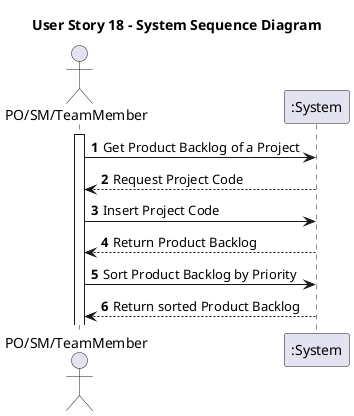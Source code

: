 @startuml
'https://plantuml.com/sequence-diagram

title User Story 18 - System Sequence Diagram

autonumber
Actor "PO/SM/TeamMember" as actor
Participant ":System" as System

activate actor

actor -> System : Get Product Backlog of a Project
System --> actor : Request Project Code
actor -> System : Insert Project Code
System --> actor : Return Product Backlog
actor -> System : Sort Product Backlog by Priority
System --> actor : Return sorted Product Backlog
@enduml